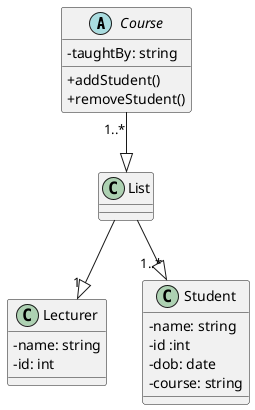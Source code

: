 @startuml classDiagram{
    skinparam classAttributeIconSize 0

    abstract class Course{
        -taughtBy: string
        +addStudent()
        +removeStudent()
    }
    
    class List{

    }

    class Lecturer{
        -name: string
        -id: int
    }

    class Student{
        -name: string
        -id :int
        -dob: date
        -course: string
    }

    Course "1..*" --|> List
    List  --|> "1..*" Student
    List --|>"1" Lecturer
}